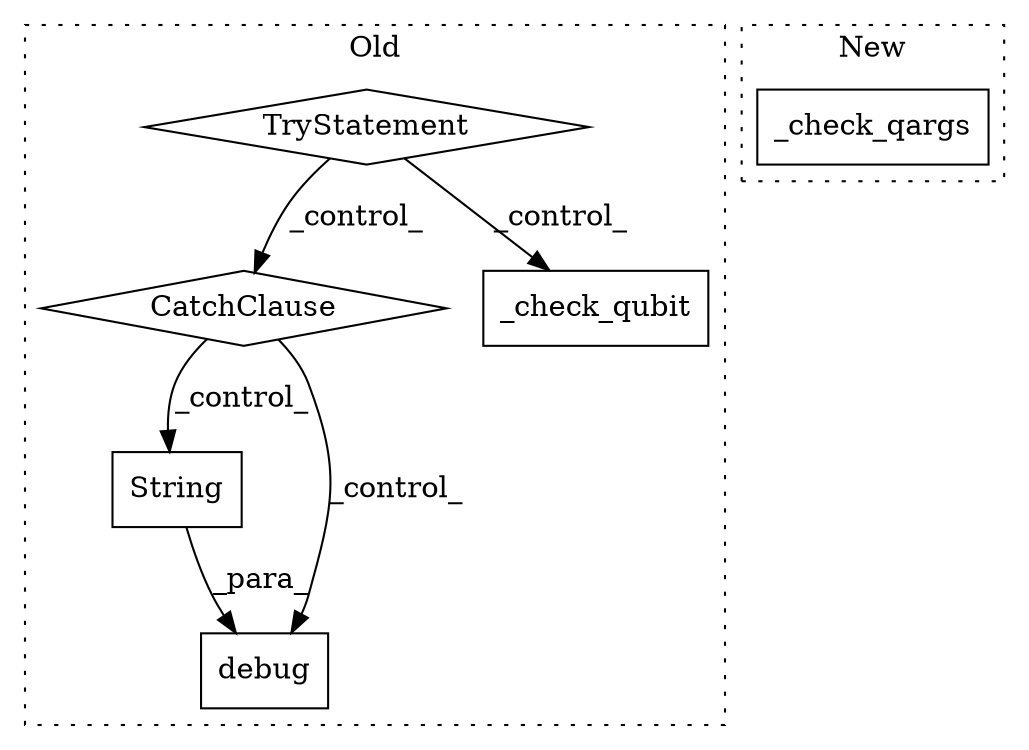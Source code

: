 digraph G {
subgraph cluster0 {
1 [label="String" a="32" s="2599,2607" l="7,1" shape="box"];
3 [label="debug" a="32" s="2593,2608" l="6,1" shape="box"];
4 [label="TryStatement" a="54" s="2496" l="4" shape="diamond"];
5 [label="CatchClause" a="12" s="2545,2574" l="13,2" shape="diamond"];
6 [label="_check_qubit" a="32" s="2515,2533" l="13,1" shape="box"];
label = "Old";
style="dotted";
}
subgraph cluster1 {
2 [label="_check_qargs" a="32" s="2385,2412" l="13,1" shape="box"];
label = "New";
style="dotted";
}
1 -> 3 [label="_para_"];
4 -> 5 [label="_control_"];
4 -> 6 [label="_control_"];
5 -> 3 [label="_control_"];
5 -> 1 [label="_control_"];
}